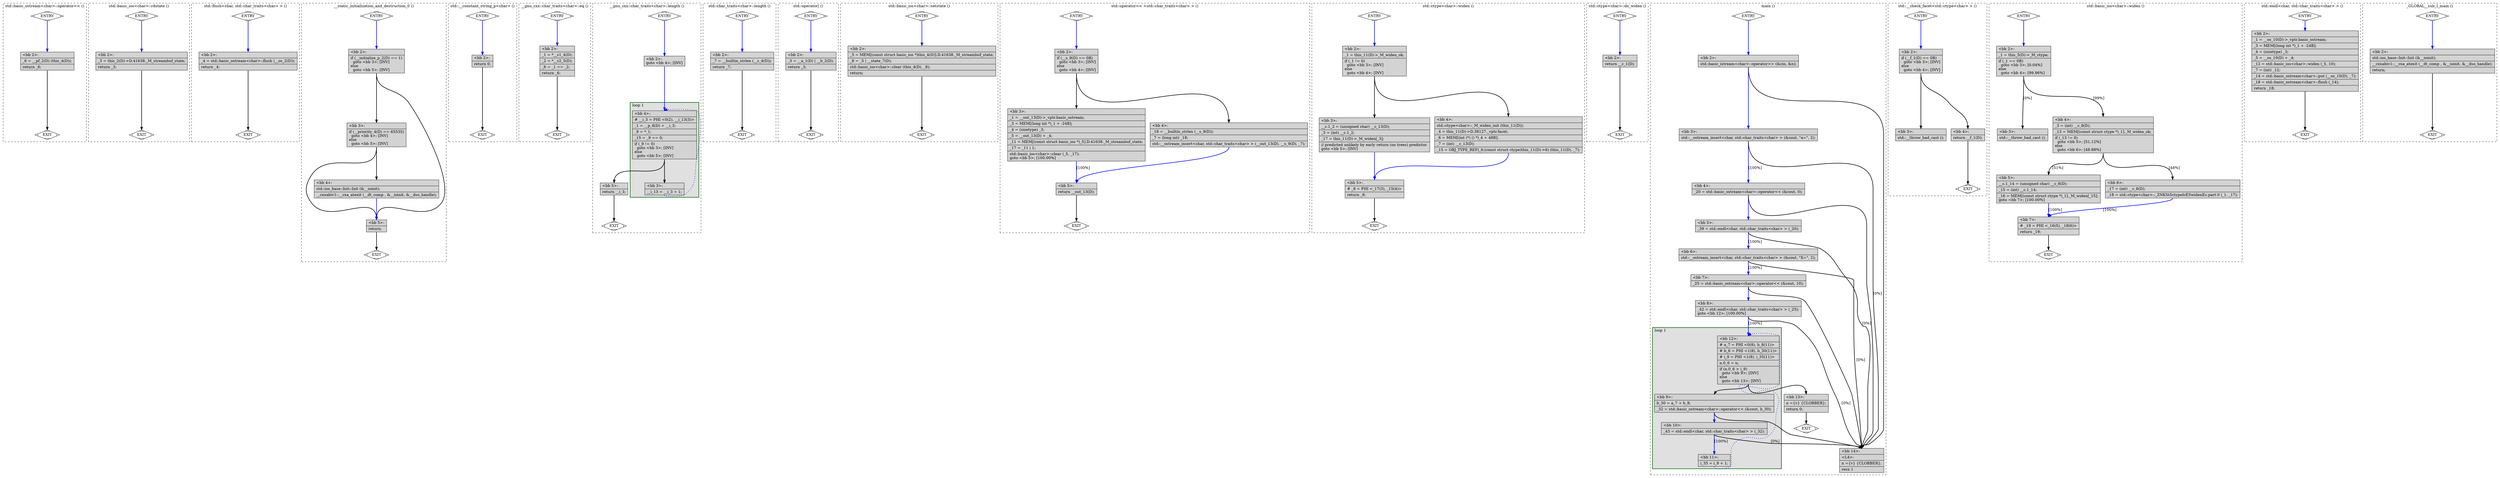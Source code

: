 digraph "a-fib.cpp.033t.forwprop1" {
overlap=false;
subgraph "cluster_std::basic_ostream<char>::operator<<" {
	style="dashed";
	color="black";
	label="std::basic_ostream<char>::operator<< ()";
	fn_2061_basic_block_0 [shape=Mdiamond,style=filled,fillcolor=white,label="ENTRY"];

	fn_2061_basic_block_1 [shape=Mdiamond,style=filled,fillcolor=white,label="EXIT"];

	fn_2061_basic_block_2 [shape=record,style=filled,fillcolor=lightgrey,label="{\<bb\ 2\>:\l\
|_6\ =\ __pf_2(D)\ (this_4(D));\l\
|return\ _6;\l\
}"];

	fn_2061_basic_block_0:s -> fn_2061_basic_block_2:n [style="solid,bold",color=blue,weight=100,constraint=true];
	fn_2061_basic_block_2:s -> fn_2061_basic_block_1:n [style="solid,bold",color=black,weight=10,constraint=true];
	fn_2061_basic_block_0:s -> fn_2061_basic_block_1:n [style="invis",constraint=true];
}
subgraph "cluster_std::basic_ios<char>::rdstate" {
	style="dashed";
	color="black";
	label="std::basic_ios<char>::rdstate ()";
	fn_2184_basic_block_0 [shape=Mdiamond,style=filled,fillcolor=white,label="ENTRY"];

	fn_2184_basic_block_1 [shape=Mdiamond,style=filled,fillcolor=white,label="EXIT"];

	fn_2184_basic_block_2 [shape=record,style=filled,fillcolor=lightgrey,label="{\<bb\ 2\>:\l\
|_3\ =\ this_2(D)-\>D.41638._M_streambuf_state;\l\
|return\ _3;\l\
}"];

	fn_2184_basic_block_0:s -> fn_2184_basic_block_2:n [style="solid,bold",color=blue,weight=100,constraint=true];
	fn_2184_basic_block_2:s -> fn_2184_basic_block_1:n [style="solid,bold",color=black,weight=10,constraint=true];
	fn_2184_basic_block_0:s -> fn_2184_basic_block_1:n [style="invis",constraint=true];
}
subgraph "cluster_std::flush<char, std::char_traits<char> >" {
	style="dashed";
	color="black";
	label="std::flush<char, std::char_traits<char> > ()";
	fn_2141_basic_block_0 [shape=Mdiamond,style=filled,fillcolor=white,label="ENTRY"];

	fn_2141_basic_block_1 [shape=Mdiamond,style=filled,fillcolor=white,label="EXIT"];

	fn_2141_basic_block_2 [shape=record,style=filled,fillcolor=lightgrey,label="{\<bb\ 2\>:\l\
|_4\ =\ std::basic_ostream\<char\>::flush\ (__os_2(D));\l\
|return\ _4;\l\
}"];

	fn_2141_basic_block_0:s -> fn_2141_basic_block_2:n [style="solid,bold",color=blue,weight=100,constraint=true];
	fn_2141_basic_block_2:s -> fn_2141_basic_block_1:n [style="solid,bold",color=black,weight=10,constraint=true];
	fn_2141_basic_block_0:s -> fn_2141_basic_block_1:n [style="invis",constraint=true];
}
subgraph "cluster___static_initialization_and_destruction_0" {
	style="dashed";
	color="black";
	label="__static_initialization_and_destruction_0 ()";
	fn_2301_basic_block_0 [shape=Mdiamond,style=filled,fillcolor=white,label="ENTRY"];

	fn_2301_basic_block_1 [shape=Mdiamond,style=filled,fillcolor=white,label="EXIT"];

	fn_2301_basic_block_2 [shape=record,style=filled,fillcolor=lightgrey,label="{\<bb\ 2\>:\l\
|if\ (__initialize_p_2(D)\ ==\ 1)\l\
\ \ goto\ \<bb\ 3\>;\ [INV]\l\
else\l\
\ \ goto\ \<bb\ 5\>;\ [INV]\l\
}"];

	fn_2301_basic_block_3 [shape=record,style=filled,fillcolor=lightgrey,label="{\<bb\ 3\>:\l\
|if\ (__priority_4(D)\ ==\ 65535)\l\
\ \ goto\ \<bb\ 4\>;\ [INV]\l\
else\l\
\ \ goto\ \<bb\ 5\>;\ [INV]\l\
}"];

	fn_2301_basic_block_4 [shape=record,style=filled,fillcolor=lightgrey,label="{\<bb\ 4\>:\l\
|std::ios_base::Init::Init\ (&__ioinit);\l\
|__cxxabiv1::__cxa_atexit\ (__dt_comp\ ,\ &__ioinit,\ &__dso_handle);\l\
}"];

	fn_2301_basic_block_5 [shape=record,style=filled,fillcolor=lightgrey,label="{\<bb\ 5\>:\l\
|return;\l\
}"];

	fn_2301_basic_block_0:s -> fn_2301_basic_block_2:n [style="solid,bold",color=blue,weight=100,constraint=true];
	fn_2301_basic_block_2:s -> fn_2301_basic_block_3:n [style="solid,bold",color=black,weight=10,constraint=true];
	fn_2301_basic_block_2:s -> fn_2301_basic_block_5:n [style="solid,bold",color=black,weight=10,constraint=true];
	fn_2301_basic_block_3:s -> fn_2301_basic_block_4:n [style="solid,bold",color=black,weight=10,constraint=true];
	fn_2301_basic_block_3:s -> fn_2301_basic_block_5:n [style="solid,bold",color=black,weight=10,constraint=true];
	fn_2301_basic_block_4:s -> fn_2301_basic_block_5:n [style="solid,bold",color=blue,weight=100,constraint=true];
	fn_2301_basic_block_5:s -> fn_2301_basic_block_1:n [style="solid,bold",color=black,weight=10,constraint=true];
	fn_2301_basic_block_0:s -> fn_2301_basic_block_1:n [style="invis",constraint=true];
}
subgraph "cluster_std::__constant_string_p<char>" {
	style="dashed";
	color="black";
	label="std::__constant_string_p<char> ()";
	fn_477_basic_block_0 [shape=Mdiamond,style=filled,fillcolor=white,label="ENTRY"];

	fn_477_basic_block_1 [shape=Mdiamond,style=filled,fillcolor=white,label="EXIT"];

	fn_477_basic_block_2 [shape=record,style=filled,fillcolor=lightgrey,label="{\<bb\ 2\>:\l\
|return\ 0;\l\
}"];

	fn_477_basic_block_0:s -> fn_477_basic_block_2:n [style="solid,bold",color=blue,weight=100,constraint=true];
	fn_477_basic_block_2:s -> fn_477_basic_block_1:n [style="solid,bold",color=black,weight=10,constraint=true];
	fn_477_basic_block_0:s -> fn_477_basic_block_1:n [style="invis",constraint=true];
}
subgraph "cluster___gnu_cxx::char_traits<char>::eq" {
	style="dashed";
	color="black";
	label="__gnu_cxx::char_traits<char>::eq ()";
	fn_479_basic_block_0 [shape=Mdiamond,style=filled,fillcolor=white,label="ENTRY"];

	fn_479_basic_block_1 [shape=Mdiamond,style=filled,fillcolor=white,label="EXIT"];

	fn_479_basic_block_2 [shape=record,style=filled,fillcolor=lightgrey,label="{\<bb\ 2\>:\l\
|_1\ =\ *__c1_4(D);\l\
|_2\ =\ *__c2_5(D);\l\
|_6\ =\ _1\ ==\ _2;\l\
|return\ _6;\l\
}"];

	fn_479_basic_block_0:s -> fn_479_basic_block_2:n [style="solid,bold",color=blue,weight=100,constraint=true];
	fn_479_basic_block_2:s -> fn_479_basic_block_1:n [style="solid,bold",color=black,weight=10,constraint=true];
	fn_479_basic_block_0:s -> fn_479_basic_block_1:n [style="invis",constraint=true];
}
subgraph "cluster___gnu_cxx::char_traits<char>::length" {
	style="dashed";
	color="black";
	label="__gnu_cxx::char_traits<char>::length ()";
	subgraph cluster_478_1 {
	style="filled";
	color="darkgreen";
	fillcolor="grey88";
	label="loop 1";
	labeljust=l;
	penwidth=2;
	fn_478_basic_block_4 [shape=record,style=filled,fillcolor=lightgrey,label="{\<bb\ 4\>:\l\
|#\ __i_3\ =\ PHI\ \<0(2),\ __i_13(3)\>\l\
|_1\ =\ __p_8(D)\ +\ __i_3;\l\
|_9\ =\ *_1;\l\
|_15\ =\ _9\ ==\ 0;\l\
|if\ (_9\ !=\ 0)\l\
\ \ goto\ \<bb\ 3\>;\ [INV]\l\
else\l\
\ \ goto\ \<bb\ 5\>;\ [INV]\l\
}"];

	fn_478_basic_block_3 [shape=record,style=filled,fillcolor=lightgrey,label="{\<bb\ 3\>:\l\
|__i_13\ =\ __i_3\ +\ 1;\l\
}"];

	}
	fn_478_basic_block_0 [shape=Mdiamond,style=filled,fillcolor=white,label="ENTRY"];

	fn_478_basic_block_1 [shape=Mdiamond,style=filled,fillcolor=white,label="EXIT"];

	fn_478_basic_block_2 [shape=record,style=filled,fillcolor=lightgrey,label="{\<bb\ 2\>:\l\
goto\ \<bb\ 4\>;\ [INV]\l\
}"];

	fn_478_basic_block_5 [shape=record,style=filled,fillcolor=lightgrey,label="{\<bb\ 5\>:\l\
|return\ __i_3;\l\
}"];

	fn_478_basic_block_0:s -> fn_478_basic_block_2:n [style="solid,bold",color=blue,weight=100,constraint=true];
	fn_478_basic_block_2:s -> fn_478_basic_block_4:n [style="solid,bold",color=blue,weight=100,constraint=true];
	fn_478_basic_block_3:s -> fn_478_basic_block_4:n [style="dotted,bold",color=blue,weight=10,constraint=false];
	fn_478_basic_block_4:s -> fn_478_basic_block_3:n [style="solid,bold",color=black,weight=10,constraint=true];
	fn_478_basic_block_4:s -> fn_478_basic_block_5:n [style="solid,bold",color=black,weight=10,constraint=true];
	fn_478_basic_block_5:s -> fn_478_basic_block_1:n [style="solid,bold",color=black,weight=10,constraint=true];
	fn_478_basic_block_0:s -> fn_478_basic_block_1:n [style="invis",constraint=true];
}
subgraph "cluster_std::char_traits<char>::length" {
	style="dashed";
	color="black";
	label="std::char_traits<char>::length ()";
	fn_476_basic_block_0 [shape=Mdiamond,style=filled,fillcolor=white,label="ENTRY"];

	fn_476_basic_block_1 [shape=Mdiamond,style=filled,fillcolor=white,label="EXIT"];

	fn_476_basic_block_2 [shape=record,style=filled,fillcolor=lightgrey,label="{\<bb\ 2\>:\l\
|_7\ =\ __builtin_strlen\ (__s_4(D));\l\
|return\ _7;\l\
}"];

	fn_476_basic_block_0:s -> fn_476_basic_block_2:n [style="solid,bold",color=blue,weight=100,constraint=true];
	fn_476_basic_block_2:s -> fn_476_basic_block_1:n [style="solid,bold",color=black,weight=10,constraint=true];
	fn_476_basic_block_0:s -> fn_476_basic_block_1:n [style="invis",constraint=true];
}
subgraph "cluster_std::operator|" {
	style="dashed";
	color="black";
	label="std::operator| ()";
	fn_1414_basic_block_0 [shape=Mdiamond,style=filled,fillcolor=white,label="ENTRY"];

	fn_1414_basic_block_1 [shape=Mdiamond,style=filled,fillcolor=white,label="EXIT"];

	fn_1414_basic_block_2 [shape=record,style=filled,fillcolor=lightgrey,label="{\<bb\ 2\>:\l\
|_3\ =\ __a_1(D)\ \|\ __b_2(D);\l\
|return\ _3;\l\
}"];

	fn_1414_basic_block_0:s -> fn_1414_basic_block_2:n [style="solid,bold",color=blue,weight=100,constraint=true];
	fn_1414_basic_block_2:s -> fn_1414_basic_block_1:n [style="solid,bold",color=black,weight=10,constraint=true];
	fn_1414_basic_block_0:s -> fn_1414_basic_block_1:n [style="invis",constraint=true];
}
subgraph "cluster_std::basic_ios<char>::setstate" {
	style="dashed";
	color="black";
	label="std::basic_ios<char>::setstate ()";
	fn_2139_basic_block_0 [shape=Mdiamond,style=filled,fillcolor=white,label="ENTRY"];

	fn_2139_basic_block_1 [shape=Mdiamond,style=filled,fillcolor=white,label="EXIT"];

	fn_2139_basic_block_2 [shape=record,style=filled,fillcolor=lightgrey,label="{\<bb\ 2\>:\l\
|_5\ =\ MEM[(const\ struct\ basic_ios\ *)this_4(D)].D.41638._M_streambuf_state;\l\
|_8\ =\ _5\ \|\ __state_7(D);\l\
|std::basic_ios\<char\>::clear\ (this_4(D),\ _8);\l\
|return;\l\
}"];

	fn_2139_basic_block_0:s -> fn_2139_basic_block_2:n [style="solid,bold",color=blue,weight=100,constraint=true];
	fn_2139_basic_block_2:s -> fn_2139_basic_block_1:n [style="solid,bold",color=black,weight=10,constraint=true];
	fn_2139_basic_block_0:s -> fn_2139_basic_block_1:n [style="invis",constraint=true];
}
subgraph "cluster_std::operator<< <std::char_traits<char> >" {
	style="dashed";
	color="black";
	label="std::operator<< <std::char_traits<char> > ()";
	fn_2059_basic_block_0 [shape=Mdiamond,style=filled,fillcolor=white,label="ENTRY"];

	fn_2059_basic_block_1 [shape=Mdiamond,style=filled,fillcolor=white,label="EXIT"];

	fn_2059_basic_block_2 [shape=record,style=filled,fillcolor=lightgrey,label="{\<bb\ 2\>:\l\
|if\ (__s_9(D)\ ==\ 0B)\l\
\ \ goto\ \<bb\ 3\>;\ [INV]\l\
else\l\
\ \ goto\ \<bb\ 4\>;\ [INV]\l\
}"];

	fn_2059_basic_block_3 [shape=record,style=filled,fillcolor=lightgrey,label="{\<bb\ 3\>:\l\
|_1\ =\ __out_13(D)-\>_vptr.basic_ostream;\l\
|_3\ =\ MEM[(long\ int\ *)_1\ +\ -24B];\l\
|_4\ =\ (sizetype)\ _3;\l\
|_5\ =\ __out_13(D)\ +\ _4;\l\
|_11\ =\ MEM[(const\ struct\ basic_ios\ *)_5].D.41638._M_streambuf_state;\l\
|_17\ =\ _11\ \|\ 1;\l\
|std::basic_ios\<char\>::clear\ (_5,\ _17);\l\
goto\ \<bb\ 5\>;\ [100.00%]\l\
}"];

	fn_2059_basic_block_4 [shape=record,style=filled,fillcolor=lightgrey,label="{\<bb\ 4\>:\l\
|_18\ =\ __builtin_strlen\ (__s_9(D));\l\
|_7\ =\ (long\ int)\ _18;\l\
|std::__ostream_insert\<char,\ std::char_traits\<char\>\ \>\ (__out_13(D),\ __s_9(D),\ _7);\l\
}"];

	fn_2059_basic_block_5 [shape=record,style=filled,fillcolor=lightgrey,label="{\<bb\ 5\>:\l\
|return\ __out_13(D);\l\
}"];

	fn_2059_basic_block_0:s -> fn_2059_basic_block_2:n [style="solid,bold",color=blue,weight=100,constraint=true];
	fn_2059_basic_block_2:s -> fn_2059_basic_block_3:n [style="solid,bold",color=black,weight=10,constraint=true];
	fn_2059_basic_block_2:s -> fn_2059_basic_block_4:n [style="solid,bold",color=black,weight=10,constraint=true];
	fn_2059_basic_block_3:s -> fn_2059_basic_block_5:n [style="solid,bold",color=blue,weight=100,constraint=true,label="[100%]"];
	fn_2059_basic_block_4:s -> fn_2059_basic_block_5:n [style="solid,bold",color=blue,weight=100,constraint=true];
	fn_2059_basic_block_5:s -> fn_2059_basic_block_1:n [style="solid,bold",color=black,weight=10,constraint=true];
	fn_2059_basic_block_0:s -> fn_2059_basic_block_1:n [style="invis",constraint=true];
}
subgraph "cluster_std::ctype<char>::widen" {
	style="dashed";
	color="black";
	label="std::ctype<char>::widen ()";
	fn_1560_basic_block_0 [shape=Mdiamond,style=filled,fillcolor=white,label="ENTRY"];

	fn_1560_basic_block_1 [shape=Mdiamond,style=filled,fillcolor=white,label="EXIT"];

	fn_1560_basic_block_2 [shape=record,style=filled,fillcolor=lightgrey,label="{\<bb\ 2\>:\l\
|_1\ =\ this_11(D)-\>_M_widen_ok;\l\
|if\ (_1\ !=\ 0)\l\
\ \ goto\ \<bb\ 3\>;\ [INV]\l\
else\l\
\ \ goto\ \<bb\ 4\>;\ [INV]\l\
}"];

	fn_1560_basic_block_3 [shape=record,style=filled,fillcolor=lightgrey,label="{\<bb\ 3\>:\l\
|__c.1_2\ =\ (unsigned\ char)\ __c_13(D);\l\
|_3\ =\ (int)\ __c.1_2;\l\
|_17\ =\ this_11(D)-\>_M_widen[_3];\l\
|//\ predicted\ unlikely\ by\ early\ return\ (on\ trees)\ predictor.\l\
goto\ \<bb\ 5\>;\ [INV]\l\
}"];

	fn_1560_basic_block_4 [shape=record,style=filled,fillcolor=lightgrey,label="{\<bb\ 4\>:\l\
|std::ctype\<char\>::_M_widen_init\ (this_11(D));\l\
|_4\ =\ this_11(D)-\>D.38127._vptr.facet;\l\
|_6\ =\ MEM[(int\ (*)\ ()\ *)_4\ +\ 48B];\l\
|_7\ =\ (int)\ __c_13(D);\l\
|_15\ =\ OBJ_TYPE_REF(_6;(const\ struct\ ctype)this_11(D)-\>6)\ (this_11(D),\ _7);\l\
}"];

	fn_1560_basic_block_5 [shape=record,style=filled,fillcolor=lightgrey,label="{\<bb\ 5\>:\l\
|#\ _8\ =\ PHI\ \<_17(3),\ _15(4)\>\l\
|return\ _8;\l\
}"];

	fn_1560_basic_block_0:s -> fn_1560_basic_block_2:n [style="solid,bold",color=blue,weight=100,constraint=true];
	fn_1560_basic_block_2:s -> fn_1560_basic_block_3:n [style="solid,bold",color=black,weight=10,constraint=true];
	fn_1560_basic_block_2:s -> fn_1560_basic_block_4:n [style="solid,bold",color=black,weight=10,constraint=true];
	fn_1560_basic_block_3:s -> fn_1560_basic_block_5:n [style="solid,bold",color=blue,weight=100,constraint=true];
	fn_1560_basic_block_4:s -> fn_1560_basic_block_5:n [style="solid,bold",color=blue,weight=100,constraint=true];
	fn_1560_basic_block_5:s -> fn_1560_basic_block_1:n [style="solid,bold",color=black,weight=10,constraint=true];
	fn_1560_basic_block_0:s -> fn_1560_basic_block_1:n [style="invis",constraint=true];
}
subgraph "cluster_std::ctype<char>::do_widen" {
	style="dashed";
	color="black";
	label="std::ctype<char>::do_widen ()";
	fn_1565_basic_block_0 [shape=Mdiamond,style=filled,fillcolor=white,label="ENTRY"];

	fn_1565_basic_block_1 [shape=Mdiamond,style=filled,fillcolor=white,label="EXIT"];

	fn_1565_basic_block_2 [shape=record,style=filled,fillcolor=lightgrey,label="{\<bb\ 2\>:\l\
|return\ __c_1(D);\l\
}"];

	fn_1565_basic_block_0:s -> fn_1565_basic_block_2:n [style="solid,bold",color=blue,weight=100,constraint=true];
	fn_1565_basic_block_2:s -> fn_1565_basic_block_1:n [style="solid,bold",color=black,weight=10,constraint=true];
	fn_1565_basic_block_0:s -> fn_1565_basic_block_1:n [style="invis",constraint=true];
}
subgraph "cluster_main" {
	style="dashed";
	color="black";
	label="main ()";
	subgraph cluster_1812_1 {
	style="filled";
	color="darkgreen";
	fillcolor="grey88";
	label="loop 1";
	labeljust=l;
	penwidth=2;
	fn_1812_basic_block_12 [shape=record,style=filled,fillcolor=lightgrey,label="{\<bb\ 12\>:\l\
|#\ a_7\ =\ PHI\ \<0(8),\ b_8(11)\>\l\
|#\ b_8\ =\ PHI\ \<1(8),\ b_30(11)\>\l\
|#\ i_9\ =\ PHI\ \<1(8),\ i_35(11)\>\l\
|n.0_6\ =\ n;\l\
|if\ (n.0_6\ \>\ i_9)\l\
\ \ goto\ \<bb\ 9\>;\ [INV]\l\
else\l\
\ \ goto\ \<bb\ 13\>;\ [INV]\l\
}"];

	fn_1812_basic_block_9 [shape=record,style=filled,fillcolor=lightgrey,label="{\<bb\ 9\>:\l\
|b_30\ =\ a_7\ +\ b_8;\l\
|_32\ =\ std::basic_ostream\<char\>::operator\<\<\ (&cout,\ b_30);\l\
}"];

	fn_1812_basic_block_10 [shape=record,style=filled,fillcolor=lightgrey,label="{\<bb\ 10\>:\l\
|_43\ =\ std::endl\<char,\ std::char_traits\<char\>\ \>\ (_32);\l\
}"];

	fn_1812_basic_block_11 [shape=record,style=filled,fillcolor=lightgrey,label="{\<bb\ 11\>:\l\
|i_35\ =\ i_9\ +\ 1;\l\
}"];

	}
	fn_1812_basic_block_0 [shape=Mdiamond,style=filled,fillcolor=white,label="ENTRY"];

	fn_1812_basic_block_1 [shape=Mdiamond,style=filled,fillcolor=white,label="EXIT"];

	fn_1812_basic_block_2 [shape=record,style=filled,fillcolor=lightgrey,label="{\<bb\ 2\>:\l\
|std::basic_istream\<char\>::operator\>\>\ (&cin,\ &n);\l\
}"];

	fn_1812_basic_block_3 [shape=record,style=filled,fillcolor=lightgrey,label="{\<bb\ 3\>:\l\
|std::__ostream_insert\<char,\ std::char_traits\<char\>\ \>\ (&cout,\ \"a=\",\ 2);\l\
}"];

	fn_1812_basic_block_4 [shape=record,style=filled,fillcolor=lightgrey,label="{\<bb\ 4\>:\l\
|_20\ =\ std::basic_ostream\<char\>::operator\<\<\ (&cout,\ 0);\l\
}"];

	fn_1812_basic_block_5 [shape=record,style=filled,fillcolor=lightgrey,label="{\<bb\ 5\>:\l\
|_39\ =\ std::endl\<char,\ std::char_traits\<char\>\ \>\ (_20);\l\
}"];

	fn_1812_basic_block_6 [shape=record,style=filled,fillcolor=lightgrey,label="{\<bb\ 6\>:\l\
|std::__ostream_insert\<char,\ std::char_traits\<char\>\ \>\ (&cout,\ \"X=\",\ 2);\l\
}"];

	fn_1812_basic_block_7 [shape=record,style=filled,fillcolor=lightgrey,label="{\<bb\ 7\>:\l\
|_25\ =\ std::basic_ostream\<char\>::operator\<\<\ (&cout,\ 10);\l\
}"];

	fn_1812_basic_block_8 [shape=record,style=filled,fillcolor=lightgrey,label="{\<bb\ 8\>:\l\
|_42\ =\ std::endl\<char,\ std::char_traits\<char\>\ \>\ (_25);\l\
goto\ \<bb\ 12\>;\ [100.00%]\l\
}"];

	fn_1812_basic_block_13 [shape=record,style=filled,fillcolor=lightgrey,label="{\<bb\ 13\>:\l\
|n\ =\{v\}\ \{CLOBBER\};\l\
|return\ 0;\l\
}"];

	fn_1812_basic_block_14 [shape=record,style=filled,fillcolor=lightgrey,label="{\<bb\ 14\>:\l\
|\<L4\>:\l\
|n\ =\{v\}\ \{CLOBBER\};\l\
|resx\ 1\l\
}"];

	fn_1812_basic_block_0:s -> fn_1812_basic_block_2:n [style="solid,bold",color=blue,weight=100,constraint=true];
	fn_1812_basic_block_2:s -> fn_1812_basic_block_14:n [style="solid,bold",color=black,weight=10,constraint=true];
	fn_1812_basic_block_2:s -> fn_1812_basic_block_3:n [style="solid,bold",color=blue,weight=100,constraint=true];
	fn_1812_basic_block_3:s -> fn_1812_basic_block_4:n [style="solid,bold",color=blue,weight=100,constraint=true,label="[100%]"];
	fn_1812_basic_block_3:s -> fn_1812_basic_block_14:n [style="solid,bold",color=black,weight=10,constraint=true,label="[0%]"];
	fn_1812_basic_block_4:s -> fn_1812_basic_block_14:n [style="solid,bold",color=black,weight=10,constraint=true];
	fn_1812_basic_block_4:s -> fn_1812_basic_block_5:n [style="solid,bold",color=blue,weight=100,constraint=true];
	fn_1812_basic_block_5:s -> fn_1812_basic_block_6:n [style="solid,bold",color=blue,weight=100,constraint=true,label="[100%]"];
	fn_1812_basic_block_5:s -> fn_1812_basic_block_14:n [style="solid,bold",color=black,weight=10,constraint=true,label="[0%]"];
	fn_1812_basic_block_6:s -> fn_1812_basic_block_7:n [style="solid,bold",color=blue,weight=100,constraint=true,label="[100%]"];
	fn_1812_basic_block_6:s -> fn_1812_basic_block_14:n [style="solid,bold",color=black,weight=10,constraint=true,label="[0%]"];
	fn_1812_basic_block_7:s -> fn_1812_basic_block_14:n [style="solid,bold",color=black,weight=10,constraint=true];
	fn_1812_basic_block_7:s -> fn_1812_basic_block_8:n [style="solid,bold",color=blue,weight=100,constraint=true];
	fn_1812_basic_block_8:s -> fn_1812_basic_block_12:n [style="solid,bold",color=blue,weight=100,constraint=true,label="[100%]"];
	fn_1812_basic_block_8:s -> fn_1812_basic_block_14:n [style="solid,bold",color=black,weight=10,constraint=true,label="[0%]"];
	fn_1812_basic_block_9:s -> fn_1812_basic_block_14:n [style="solid,bold",color=black,weight=10,constraint=true];
	fn_1812_basic_block_9:s -> fn_1812_basic_block_10:n [style="solid,bold",color=blue,weight=100,constraint=true];
	fn_1812_basic_block_10:s -> fn_1812_basic_block_11:n [style="solid,bold",color=blue,weight=100,constraint=true,label="[100%]"];
	fn_1812_basic_block_10:s -> fn_1812_basic_block_14:n [style="solid,bold",color=black,weight=10,constraint=true,label="[0%]"];
	fn_1812_basic_block_11:s -> fn_1812_basic_block_12:n [style="dotted,bold",color=blue,weight=10,constraint=false];
	fn_1812_basic_block_12:s -> fn_1812_basic_block_9:n [style="solid,bold",color=black,weight=10,constraint=true];
	fn_1812_basic_block_12:s -> fn_1812_basic_block_13:n [style="solid,bold",color=black,weight=10,constraint=true];
	fn_1812_basic_block_13:s -> fn_1812_basic_block_1:n [style="solid,bold",color=black,weight=10,constraint=true];
	fn_1812_basic_block_0:s -> fn_1812_basic_block_1:n [style="invis",constraint=true];
}
subgraph "cluster_std::__check_facet<std::ctype<char> >" {
	style="dashed";
	color="black";
	label="std::__check_facet<std::ctype<char> > ()";
	fn_2185_basic_block_0 [shape=Mdiamond,style=filled,fillcolor=white,label="ENTRY"];

	fn_2185_basic_block_1 [shape=Mdiamond,style=filled,fillcolor=white,label="EXIT"];

	fn_2185_basic_block_2 [shape=record,style=filled,fillcolor=lightgrey,label="{\<bb\ 2\>:\l\
|if\ (__f_1(D)\ ==\ 0B)\l\
\ \ goto\ \<bb\ 3\>;\ [INV]\l\
else\l\
\ \ goto\ \<bb\ 4\>;\ [INV]\l\
}"];

	fn_2185_basic_block_3 [shape=record,style=filled,fillcolor=lightgrey,label="{\<bb\ 3\>:\l\
|std::__throw_bad_cast\ ();\l\
}"];

	fn_2185_basic_block_4 [shape=record,style=filled,fillcolor=lightgrey,label="{\<bb\ 4\>:\l\
|return\ __f_1(D);\l\
}"];

	fn_2185_basic_block_0:s -> fn_2185_basic_block_2:n [style="solid,bold",color=blue,weight=100,constraint=true];
	fn_2185_basic_block_2:s -> fn_2185_basic_block_3:n [style="solid,bold",color=black,weight=10,constraint=true];
	fn_2185_basic_block_2:s -> fn_2185_basic_block_4:n [style="solid,bold",color=black,weight=10,constraint=true];
	fn_2185_basic_block_4:s -> fn_2185_basic_block_1:n [style="solid,bold",color=black,weight=10,constraint=true];
	fn_2185_basic_block_0:s -> fn_2185_basic_block_1:n [style="invis",constraint=true];
}
subgraph "cluster_std::basic_ios<char>::widen" {
	style="dashed";
	color="black";
	label="std::basic_ios<char>::widen ()";
	fn_2140_basic_block_0 [shape=Mdiamond,style=filled,fillcolor=white,label="ENTRY"];

	fn_2140_basic_block_1 [shape=Mdiamond,style=filled,fillcolor=white,label="EXIT"];

	fn_2140_basic_block_2 [shape=record,style=filled,fillcolor=lightgrey,label="{\<bb\ 2\>:\l\
|_1\ =\ this_5(D)-\>_M_ctype;\l\
|if\ (_1\ ==\ 0B)\l\
\ \ goto\ \<bb\ 3\>;\ [0.04%]\l\
else\l\
\ \ goto\ \<bb\ 4\>;\ [99.96%]\l\
}"];

	fn_2140_basic_block_3 [shape=record,style=filled,fillcolor=lightgrey,label="{\<bb\ 3\>:\l\
|std::__throw_bad_cast\ ();\l\
}"];

	fn_2140_basic_block_4 [shape=record,style=filled,fillcolor=lightgrey,label="{\<bb\ 4\>:\l\
|_3\ =\ (int)\ __c_8(D);\l\
|_13\ =\ MEM[(const\ struct\ ctype\ *)_1]._M_widen_ok;\l\
|if\ (_13\ !=\ 0)\l\
\ \ goto\ \<bb\ 5\>;\ [51.12%]\l\
else\l\
\ \ goto\ \<bb\ 6\>;\ [48.88%]\l\
}"];

	fn_2140_basic_block_5 [shape=record,style=filled,fillcolor=lightgrey,label="{\<bb\ 5\>:\l\
|__c.1_14\ =\ (unsigned\ char)\ __c_8(D);\l\
|_15\ =\ (int)\ __c.1_14;\l\
|_16\ =\ MEM[(const\ struct\ ctype\ *)_1]._M_widen[_15];\l\
goto\ \<bb\ 7\>;\ [100.00%]\l\
}"];

	fn_2140_basic_block_6 [shape=record,style=filled,fillcolor=lightgrey,label="{\<bb\ 6\>:\l\
|_17\ =\ (int)\ __c_8(D);\l\
|_18\ =\ std::ctype\<char\>::_ZNKSt5ctypeIcE5widenEc.part.0\ (_1,\ _17);\l\
}"];

	fn_2140_basic_block_7 [shape=record,style=filled,fillcolor=lightgrey,label="{\<bb\ 7\>:\l\
|#\ _19\ =\ PHI\ \<_16(5),\ _18(6)\>\l\
|return\ _19;\l\
}"];

	fn_2140_basic_block_0:s -> fn_2140_basic_block_2:n [style="solid,bold",color=blue,weight=100,constraint=true];
	fn_2140_basic_block_2:s -> fn_2140_basic_block_3:n [style="solid,bold",color=black,weight=10,constraint=true,label="[0%]"];
	fn_2140_basic_block_2:s -> fn_2140_basic_block_4:n [style="solid,bold",color=black,weight=10,constraint=true,label="[99%]"];
	fn_2140_basic_block_4:s -> fn_2140_basic_block_5:n [style="solid,bold",color=black,weight=10,constraint=true,label="[51%]"];
	fn_2140_basic_block_4:s -> fn_2140_basic_block_6:n [style="solid,bold",color=black,weight=10,constraint=true,label="[48%]"];
	fn_2140_basic_block_5:s -> fn_2140_basic_block_7:n [style="solid,bold",color=blue,weight=100,constraint=true,label="[100%]"];
	fn_2140_basic_block_6:s -> fn_2140_basic_block_7:n [style="solid,bold",color=blue,weight=100,constraint=true,label="[100%]"];
	fn_2140_basic_block_7:s -> fn_2140_basic_block_1:n [style="solid,bold",color=black,weight=10,constraint=true];
	fn_2140_basic_block_0:s -> fn_2140_basic_block_1:n [style="invis",constraint=true];
}
subgraph "cluster_std::endl<char, std::char_traits<char> >" {
	style="dashed";
	color="black";
	label="std::endl<char, std::char_traits<char> > ()";
	fn_2060_basic_block_0 [shape=Mdiamond,style=filled,fillcolor=white,label="ENTRY"];

	fn_2060_basic_block_1 [shape=Mdiamond,style=filled,fillcolor=white,label="EXIT"];

	fn_2060_basic_block_2 [shape=record,style=filled,fillcolor=lightgrey,label="{\<bb\ 2\>:\l\
|_1\ =\ __os_10(D)-\>_vptr.basic_ostream;\l\
|_3\ =\ MEM[(long\ int\ *)_1\ +\ -24B];\l\
|_4\ =\ (sizetype)\ _3;\l\
|_5\ =\ __os_10(D)\ +\ _4;\l\
|_12\ =\ std::basic_ios\<char\>::widen\ (_5,\ 10);\l\
|_7\ =\ (int)\ _12;\l\
|_14\ =\ std::basic_ostream\<char\>::put\ (__os_10(D),\ _7);\l\
|_18\ =\ std::basic_ostream\<char\>::flush\ (_14);\l\
|return\ _18;\l\
}"];

	fn_2060_basic_block_0:s -> fn_2060_basic_block_2:n [style="solid,bold",color=blue,weight=100,constraint=true];
	fn_2060_basic_block_2:s -> fn_2060_basic_block_1:n [style="solid,bold",color=black,weight=10,constraint=true];
	fn_2060_basic_block_0:s -> fn_2060_basic_block_1:n [style="invis",constraint=true];
}
subgraph "cluster__GLOBAL__sub_I_main" {
	style="dashed";
	color="black";
	label="_GLOBAL__sub_I_main ()";
	fn_2302_basic_block_0 [shape=Mdiamond,style=filled,fillcolor=white,label="ENTRY"];

	fn_2302_basic_block_1 [shape=Mdiamond,style=filled,fillcolor=white,label="EXIT"];

	fn_2302_basic_block_2 [shape=record,style=filled,fillcolor=lightgrey,label="{\<bb\ 2\>:\l\
|std::ios_base::Init::Init\ (&__ioinit);\l\
|__cxxabiv1::__cxa_atexit\ (__dt_comp\ ,\ &__ioinit,\ &__dso_handle);\l\
|return;\l\
}"];

	fn_2302_basic_block_0:s -> fn_2302_basic_block_2:n [style="solid,bold",color=blue,weight=100,constraint=true];
	fn_2302_basic_block_2:s -> fn_2302_basic_block_1:n [style="solid,bold",color=black,weight=10,constraint=true];
	fn_2302_basic_block_0:s -> fn_2302_basic_block_1:n [style="invis",constraint=true];
}
}
